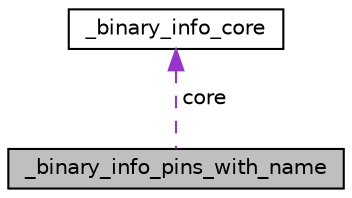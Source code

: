 digraph "_binary_info_pins_with_name"
{
 // LATEX_PDF_SIZE
  edge [fontname="Helvetica",fontsize="10",labelfontname="Helvetica",labelfontsize="10"];
  node [fontname="Helvetica",fontsize="10",shape=record];
  Node1 [label="_binary_info_pins_with_name",height=0.2,width=0.4,color="black", fillcolor="grey75", style="filled", fontcolor="black",tooltip=" "];
  Node2 -> Node1 [dir="back",color="darkorchid3",fontsize="10",style="dashed",label=" core" ,fontname="Helvetica"];
  Node2 [label="_binary_info_core",height=0.2,width=0.4,color="black", fillcolor="white", style="filled",URL="$struct__binary__info__core.html",tooltip=" "];
}
